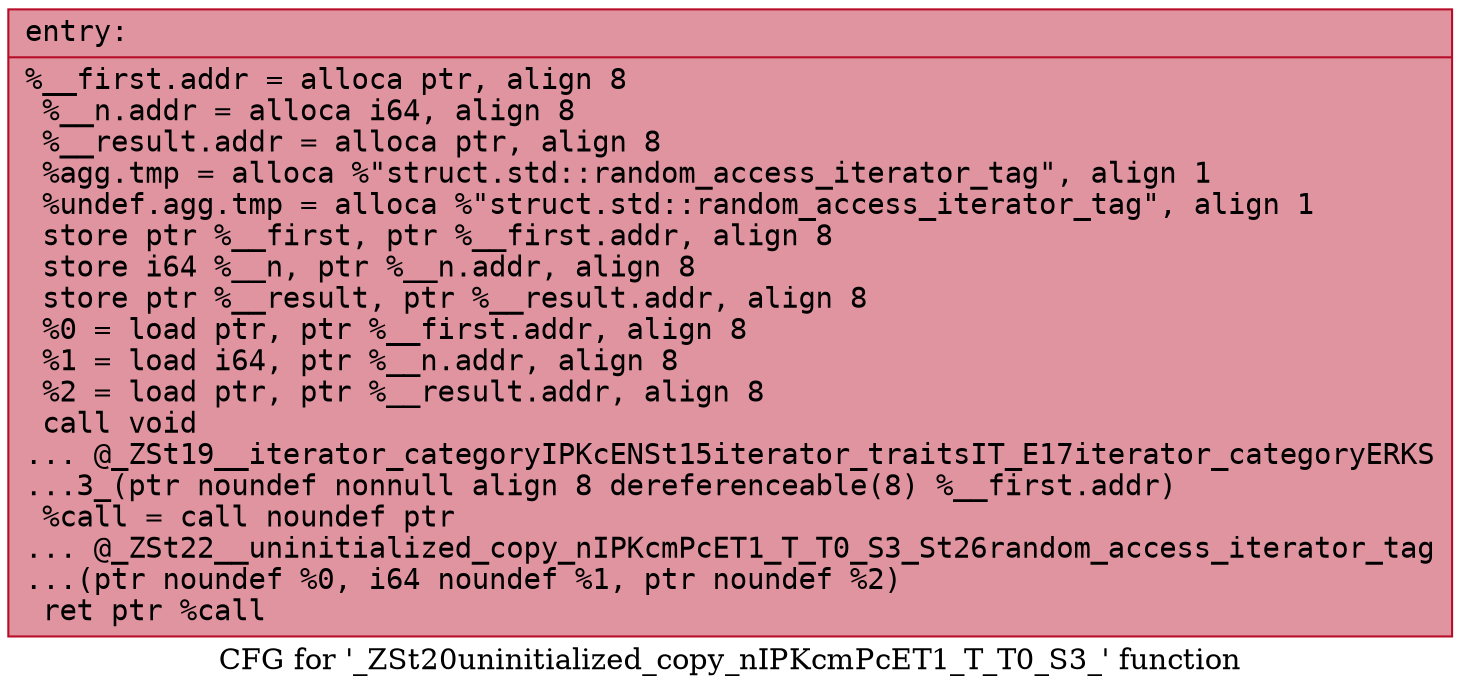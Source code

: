 digraph "CFG for '_ZSt20uninitialized_copy_nIPKcmPcET1_T_T0_S3_' function" {
	label="CFG for '_ZSt20uninitialized_copy_nIPKcmPcET1_T_T0_S3_' function";

	Node0x556bfec0e1d0 [shape=record,color="#b70d28ff", style=filled, fillcolor="#b70d2870" fontname="Courier",label="{entry:\l|  %__first.addr = alloca ptr, align 8\l  %__n.addr = alloca i64, align 8\l  %__result.addr = alloca ptr, align 8\l  %agg.tmp = alloca %\"struct.std::random_access_iterator_tag\", align 1\l  %undef.agg.tmp = alloca %\"struct.std::random_access_iterator_tag\", align 1\l  store ptr %__first, ptr %__first.addr, align 8\l  store i64 %__n, ptr %__n.addr, align 8\l  store ptr %__result, ptr %__result.addr, align 8\l  %0 = load ptr, ptr %__first.addr, align 8\l  %1 = load i64, ptr %__n.addr, align 8\l  %2 = load ptr, ptr %__result.addr, align 8\l  call void\l... @_ZSt19__iterator_categoryIPKcENSt15iterator_traitsIT_E17iterator_categoryERKS\l...3_(ptr noundef nonnull align 8 dereferenceable(8) %__first.addr)\l  %call = call noundef ptr\l... @_ZSt22__uninitialized_copy_nIPKcmPcET1_T_T0_S3_St26random_access_iterator_tag\l...(ptr noundef %0, i64 noundef %1, ptr noundef %2)\l  ret ptr %call\l}"];
}
